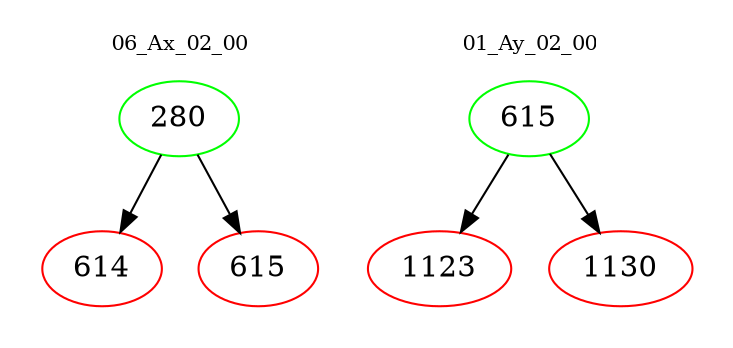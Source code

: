 digraph{
subgraph cluster_0 {
color = white
label = "06_Ax_02_00";
fontsize=10;
T0_280 [label="280", color="green"]
T0_280 -> T0_614 [color="black"]
T0_614 [label="614", color="red"]
T0_280 -> T0_615 [color="black"]
T0_615 [label="615", color="red"]
}
subgraph cluster_1 {
color = white
label = "01_Ay_02_00";
fontsize=10;
T1_615 [label="615", color="green"]
T1_615 -> T1_1123 [color="black"]
T1_1123 [label="1123", color="red"]
T1_615 -> T1_1130 [color="black"]
T1_1130 [label="1130", color="red"]
}
}
